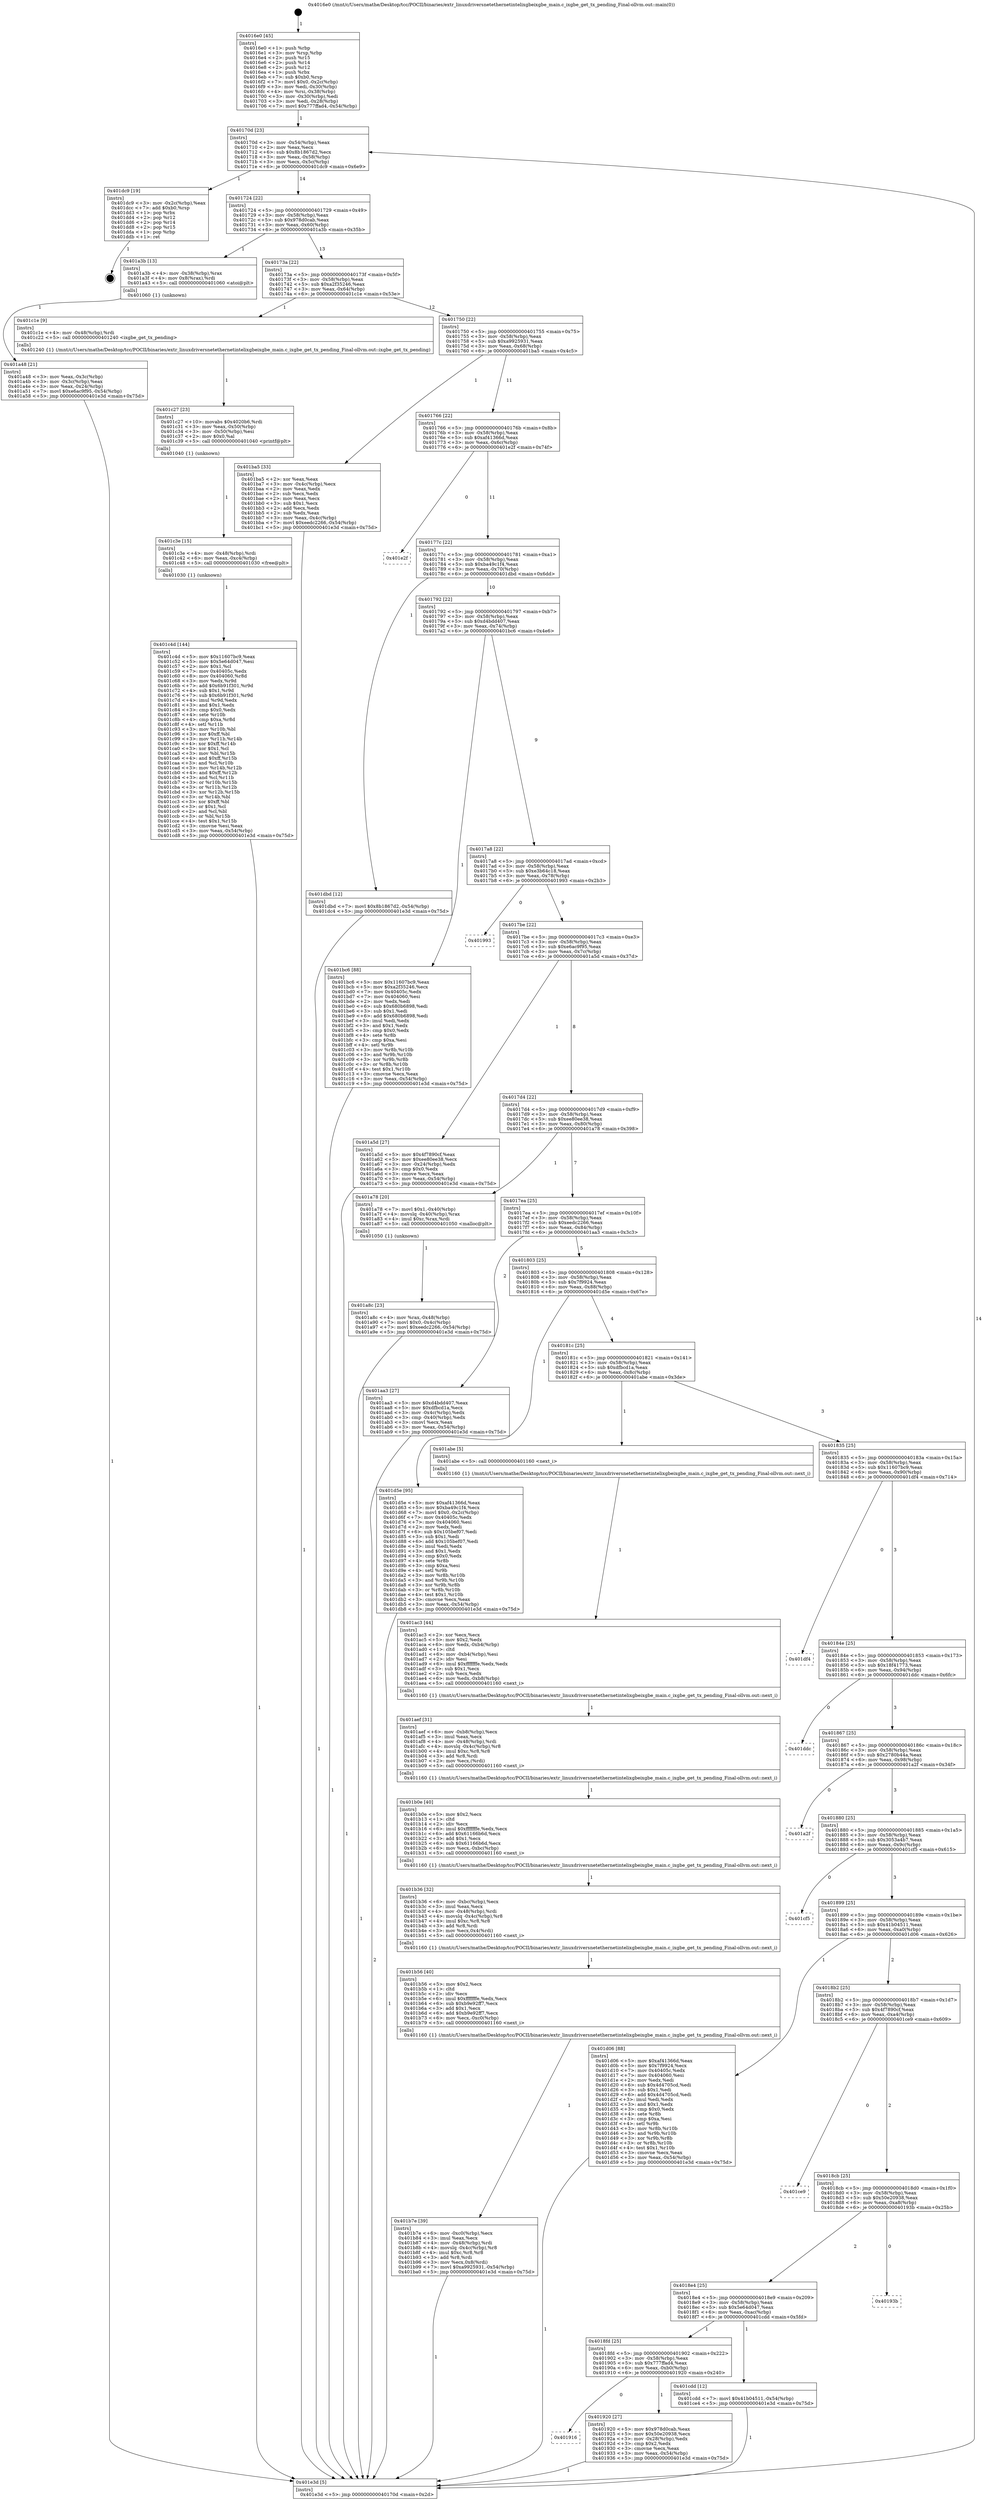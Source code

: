 digraph "0x4016e0" {
  label = "0x4016e0 (/mnt/c/Users/mathe/Desktop/tcc/POCII/binaries/extr_linuxdriversnetethernetintelixgbeixgbe_main.c_ixgbe_get_tx_pending_Final-ollvm.out::main(0))"
  labelloc = "t"
  node[shape=record]

  Entry [label="",width=0.3,height=0.3,shape=circle,fillcolor=black,style=filled]
  "0x40170d" [label="{
     0x40170d [23]\l
     | [instrs]\l
     &nbsp;&nbsp;0x40170d \<+3\>: mov -0x54(%rbp),%eax\l
     &nbsp;&nbsp;0x401710 \<+2\>: mov %eax,%ecx\l
     &nbsp;&nbsp;0x401712 \<+6\>: sub $0x8b1867d2,%ecx\l
     &nbsp;&nbsp;0x401718 \<+3\>: mov %eax,-0x58(%rbp)\l
     &nbsp;&nbsp;0x40171b \<+3\>: mov %ecx,-0x5c(%rbp)\l
     &nbsp;&nbsp;0x40171e \<+6\>: je 0000000000401dc9 \<main+0x6e9\>\l
  }"]
  "0x401dc9" [label="{
     0x401dc9 [19]\l
     | [instrs]\l
     &nbsp;&nbsp;0x401dc9 \<+3\>: mov -0x2c(%rbp),%eax\l
     &nbsp;&nbsp;0x401dcc \<+7\>: add $0xb0,%rsp\l
     &nbsp;&nbsp;0x401dd3 \<+1\>: pop %rbx\l
     &nbsp;&nbsp;0x401dd4 \<+2\>: pop %r12\l
     &nbsp;&nbsp;0x401dd6 \<+2\>: pop %r14\l
     &nbsp;&nbsp;0x401dd8 \<+2\>: pop %r15\l
     &nbsp;&nbsp;0x401dda \<+1\>: pop %rbp\l
     &nbsp;&nbsp;0x401ddb \<+1\>: ret\l
  }"]
  "0x401724" [label="{
     0x401724 [22]\l
     | [instrs]\l
     &nbsp;&nbsp;0x401724 \<+5\>: jmp 0000000000401729 \<main+0x49\>\l
     &nbsp;&nbsp;0x401729 \<+3\>: mov -0x58(%rbp),%eax\l
     &nbsp;&nbsp;0x40172c \<+5\>: sub $0x978d0cab,%eax\l
     &nbsp;&nbsp;0x401731 \<+3\>: mov %eax,-0x60(%rbp)\l
     &nbsp;&nbsp;0x401734 \<+6\>: je 0000000000401a3b \<main+0x35b\>\l
  }"]
  Exit [label="",width=0.3,height=0.3,shape=circle,fillcolor=black,style=filled,peripheries=2]
  "0x401a3b" [label="{
     0x401a3b [13]\l
     | [instrs]\l
     &nbsp;&nbsp;0x401a3b \<+4\>: mov -0x38(%rbp),%rax\l
     &nbsp;&nbsp;0x401a3f \<+4\>: mov 0x8(%rax),%rdi\l
     &nbsp;&nbsp;0x401a43 \<+5\>: call 0000000000401060 \<atoi@plt\>\l
     | [calls]\l
     &nbsp;&nbsp;0x401060 \{1\} (unknown)\l
  }"]
  "0x40173a" [label="{
     0x40173a [22]\l
     | [instrs]\l
     &nbsp;&nbsp;0x40173a \<+5\>: jmp 000000000040173f \<main+0x5f\>\l
     &nbsp;&nbsp;0x40173f \<+3\>: mov -0x58(%rbp),%eax\l
     &nbsp;&nbsp;0x401742 \<+5\>: sub $0xa2f35246,%eax\l
     &nbsp;&nbsp;0x401747 \<+3\>: mov %eax,-0x64(%rbp)\l
     &nbsp;&nbsp;0x40174a \<+6\>: je 0000000000401c1e \<main+0x53e\>\l
  }"]
  "0x401c4d" [label="{
     0x401c4d [144]\l
     | [instrs]\l
     &nbsp;&nbsp;0x401c4d \<+5\>: mov $0x11607bc9,%eax\l
     &nbsp;&nbsp;0x401c52 \<+5\>: mov $0x5e64d047,%esi\l
     &nbsp;&nbsp;0x401c57 \<+2\>: mov $0x1,%cl\l
     &nbsp;&nbsp;0x401c59 \<+7\>: mov 0x40405c,%edx\l
     &nbsp;&nbsp;0x401c60 \<+8\>: mov 0x404060,%r8d\l
     &nbsp;&nbsp;0x401c68 \<+3\>: mov %edx,%r9d\l
     &nbsp;&nbsp;0x401c6b \<+7\>: add $0x6b91f301,%r9d\l
     &nbsp;&nbsp;0x401c72 \<+4\>: sub $0x1,%r9d\l
     &nbsp;&nbsp;0x401c76 \<+7\>: sub $0x6b91f301,%r9d\l
     &nbsp;&nbsp;0x401c7d \<+4\>: imul %r9d,%edx\l
     &nbsp;&nbsp;0x401c81 \<+3\>: and $0x1,%edx\l
     &nbsp;&nbsp;0x401c84 \<+3\>: cmp $0x0,%edx\l
     &nbsp;&nbsp;0x401c87 \<+4\>: sete %r10b\l
     &nbsp;&nbsp;0x401c8b \<+4\>: cmp $0xa,%r8d\l
     &nbsp;&nbsp;0x401c8f \<+4\>: setl %r11b\l
     &nbsp;&nbsp;0x401c93 \<+3\>: mov %r10b,%bl\l
     &nbsp;&nbsp;0x401c96 \<+3\>: xor $0xff,%bl\l
     &nbsp;&nbsp;0x401c99 \<+3\>: mov %r11b,%r14b\l
     &nbsp;&nbsp;0x401c9c \<+4\>: xor $0xff,%r14b\l
     &nbsp;&nbsp;0x401ca0 \<+3\>: xor $0x1,%cl\l
     &nbsp;&nbsp;0x401ca3 \<+3\>: mov %bl,%r15b\l
     &nbsp;&nbsp;0x401ca6 \<+4\>: and $0xff,%r15b\l
     &nbsp;&nbsp;0x401caa \<+3\>: and %cl,%r10b\l
     &nbsp;&nbsp;0x401cad \<+3\>: mov %r14b,%r12b\l
     &nbsp;&nbsp;0x401cb0 \<+4\>: and $0xff,%r12b\l
     &nbsp;&nbsp;0x401cb4 \<+3\>: and %cl,%r11b\l
     &nbsp;&nbsp;0x401cb7 \<+3\>: or %r10b,%r15b\l
     &nbsp;&nbsp;0x401cba \<+3\>: or %r11b,%r12b\l
     &nbsp;&nbsp;0x401cbd \<+3\>: xor %r12b,%r15b\l
     &nbsp;&nbsp;0x401cc0 \<+3\>: or %r14b,%bl\l
     &nbsp;&nbsp;0x401cc3 \<+3\>: xor $0xff,%bl\l
     &nbsp;&nbsp;0x401cc6 \<+3\>: or $0x1,%cl\l
     &nbsp;&nbsp;0x401cc9 \<+2\>: and %cl,%bl\l
     &nbsp;&nbsp;0x401ccb \<+3\>: or %bl,%r15b\l
     &nbsp;&nbsp;0x401cce \<+4\>: test $0x1,%r15b\l
     &nbsp;&nbsp;0x401cd2 \<+3\>: cmovne %esi,%eax\l
     &nbsp;&nbsp;0x401cd5 \<+3\>: mov %eax,-0x54(%rbp)\l
     &nbsp;&nbsp;0x401cd8 \<+5\>: jmp 0000000000401e3d \<main+0x75d\>\l
  }"]
  "0x401c1e" [label="{
     0x401c1e [9]\l
     | [instrs]\l
     &nbsp;&nbsp;0x401c1e \<+4\>: mov -0x48(%rbp),%rdi\l
     &nbsp;&nbsp;0x401c22 \<+5\>: call 0000000000401240 \<ixgbe_get_tx_pending\>\l
     | [calls]\l
     &nbsp;&nbsp;0x401240 \{1\} (/mnt/c/Users/mathe/Desktop/tcc/POCII/binaries/extr_linuxdriversnetethernetintelixgbeixgbe_main.c_ixgbe_get_tx_pending_Final-ollvm.out::ixgbe_get_tx_pending)\l
  }"]
  "0x401750" [label="{
     0x401750 [22]\l
     | [instrs]\l
     &nbsp;&nbsp;0x401750 \<+5\>: jmp 0000000000401755 \<main+0x75\>\l
     &nbsp;&nbsp;0x401755 \<+3\>: mov -0x58(%rbp),%eax\l
     &nbsp;&nbsp;0x401758 \<+5\>: sub $0xa9925931,%eax\l
     &nbsp;&nbsp;0x40175d \<+3\>: mov %eax,-0x68(%rbp)\l
     &nbsp;&nbsp;0x401760 \<+6\>: je 0000000000401ba5 \<main+0x4c5\>\l
  }"]
  "0x401c3e" [label="{
     0x401c3e [15]\l
     | [instrs]\l
     &nbsp;&nbsp;0x401c3e \<+4\>: mov -0x48(%rbp),%rdi\l
     &nbsp;&nbsp;0x401c42 \<+6\>: mov %eax,-0xc4(%rbp)\l
     &nbsp;&nbsp;0x401c48 \<+5\>: call 0000000000401030 \<free@plt\>\l
     | [calls]\l
     &nbsp;&nbsp;0x401030 \{1\} (unknown)\l
  }"]
  "0x401ba5" [label="{
     0x401ba5 [33]\l
     | [instrs]\l
     &nbsp;&nbsp;0x401ba5 \<+2\>: xor %eax,%eax\l
     &nbsp;&nbsp;0x401ba7 \<+3\>: mov -0x4c(%rbp),%ecx\l
     &nbsp;&nbsp;0x401baa \<+2\>: mov %eax,%edx\l
     &nbsp;&nbsp;0x401bac \<+2\>: sub %ecx,%edx\l
     &nbsp;&nbsp;0x401bae \<+2\>: mov %eax,%ecx\l
     &nbsp;&nbsp;0x401bb0 \<+3\>: sub $0x1,%ecx\l
     &nbsp;&nbsp;0x401bb3 \<+2\>: add %ecx,%edx\l
     &nbsp;&nbsp;0x401bb5 \<+2\>: sub %edx,%eax\l
     &nbsp;&nbsp;0x401bb7 \<+3\>: mov %eax,-0x4c(%rbp)\l
     &nbsp;&nbsp;0x401bba \<+7\>: movl $0xeedc2266,-0x54(%rbp)\l
     &nbsp;&nbsp;0x401bc1 \<+5\>: jmp 0000000000401e3d \<main+0x75d\>\l
  }"]
  "0x401766" [label="{
     0x401766 [22]\l
     | [instrs]\l
     &nbsp;&nbsp;0x401766 \<+5\>: jmp 000000000040176b \<main+0x8b\>\l
     &nbsp;&nbsp;0x40176b \<+3\>: mov -0x58(%rbp),%eax\l
     &nbsp;&nbsp;0x40176e \<+5\>: sub $0xaf41366d,%eax\l
     &nbsp;&nbsp;0x401773 \<+3\>: mov %eax,-0x6c(%rbp)\l
     &nbsp;&nbsp;0x401776 \<+6\>: je 0000000000401e2f \<main+0x74f\>\l
  }"]
  "0x401c27" [label="{
     0x401c27 [23]\l
     | [instrs]\l
     &nbsp;&nbsp;0x401c27 \<+10\>: movabs $0x4020b6,%rdi\l
     &nbsp;&nbsp;0x401c31 \<+3\>: mov %eax,-0x50(%rbp)\l
     &nbsp;&nbsp;0x401c34 \<+3\>: mov -0x50(%rbp),%esi\l
     &nbsp;&nbsp;0x401c37 \<+2\>: mov $0x0,%al\l
     &nbsp;&nbsp;0x401c39 \<+5\>: call 0000000000401040 \<printf@plt\>\l
     | [calls]\l
     &nbsp;&nbsp;0x401040 \{1\} (unknown)\l
  }"]
  "0x401e2f" [label="{
     0x401e2f\l
  }", style=dashed]
  "0x40177c" [label="{
     0x40177c [22]\l
     | [instrs]\l
     &nbsp;&nbsp;0x40177c \<+5\>: jmp 0000000000401781 \<main+0xa1\>\l
     &nbsp;&nbsp;0x401781 \<+3\>: mov -0x58(%rbp),%eax\l
     &nbsp;&nbsp;0x401784 \<+5\>: sub $0xba49c1f4,%eax\l
     &nbsp;&nbsp;0x401789 \<+3\>: mov %eax,-0x70(%rbp)\l
     &nbsp;&nbsp;0x40178c \<+6\>: je 0000000000401dbd \<main+0x6dd\>\l
  }"]
  "0x401b7e" [label="{
     0x401b7e [39]\l
     | [instrs]\l
     &nbsp;&nbsp;0x401b7e \<+6\>: mov -0xc0(%rbp),%ecx\l
     &nbsp;&nbsp;0x401b84 \<+3\>: imul %eax,%ecx\l
     &nbsp;&nbsp;0x401b87 \<+4\>: mov -0x48(%rbp),%rdi\l
     &nbsp;&nbsp;0x401b8b \<+4\>: movslq -0x4c(%rbp),%r8\l
     &nbsp;&nbsp;0x401b8f \<+4\>: imul $0xc,%r8,%r8\l
     &nbsp;&nbsp;0x401b93 \<+3\>: add %r8,%rdi\l
     &nbsp;&nbsp;0x401b96 \<+3\>: mov %ecx,0x8(%rdi)\l
     &nbsp;&nbsp;0x401b99 \<+7\>: movl $0xa9925931,-0x54(%rbp)\l
     &nbsp;&nbsp;0x401ba0 \<+5\>: jmp 0000000000401e3d \<main+0x75d\>\l
  }"]
  "0x401dbd" [label="{
     0x401dbd [12]\l
     | [instrs]\l
     &nbsp;&nbsp;0x401dbd \<+7\>: movl $0x8b1867d2,-0x54(%rbp)\l
     &nbsp;&nbsp;0x401dc4 \<+5\>: jmp 0000000000401e3d \<main+0x75d\>\l
  }"]
  "0x401792" [label="{
     0x401792 [22]\l
     | [instrs]\l
     &nbsp;&nbsp;0x401792 \<+5\>: jmp 0000000000401797 \<main+0xb7\>\l
     &nbsp;&nbsp;0x401797 \<+3\>: mov -0x58(%rbp),%eax\l
     &nbsp;&nbsp;0x40179a \<+5\>: sub $0xd4bdd407,%eax\l
     &nbsp;&nbsp;0x40179f \<+3\>: mov %eax,-0x74(%rbp)\l
     &nbsp;&nbsp;0x4017a2 \<+6\>: je 0000000000401bc6 \<main+0x4e6\>\l
  }"]
  "0x401b56" [label="{
     0x401b56 [40]\l
     | [instrs]\l
     &nbsp;&nbsp;0x401b56 \<+5\>: mov $0x2,%ecx\l
     &nbsp;&nbsp;0x401b5b \<+1\>: cltd\l
     &nbsp;&nbsp;0x401b5c \<+2\>: idiv %ecx\l
     &nbsp;&nbsp;0x401b5e \<+6\>: imul $0xfffffffe,%edx,%ecx\l
     &nbsp;&nbsp;0x401b64 \<+6\>: sub $0xb9e92ff7,%ecx\l
     &nbsp;&nbsp;0x401b6a \<+3\>: add $0x1,%ecx\l
     &nbsp;&nbsp;0x401b6d \<+6\>: add $0xb9e92ff7,%ecx\l
     &nbsp;&nbsp;0x401b73 \<+6\>: mov %ecx,-0xc0(%rbp)\l
     &nbsp;&nbsp;0x401b79 \<+5\>: call 0000000000401160 \<next_i\>\l
     | [calls]\l
     &nbsp;&nbsp;0x401160 \{1\} (/mnt/c/Users/mathe/Desktop/tcc/POCII/binaries/extr_linuxdriversnetethernetintelixgbeixgbe_main.c_ixgbe_get_tx_pending_Final-ollvm.out::next_i)\l
  }"]
  "0x401bc6" [label="{
     0x401bc6 [88]\l
     | [instrs]\l
     &nbsp;&nbsp;0x401bc6 \<+5\>: mov $0x11607bc9,%eax\l
     &nbsp;&nbsp;0x401bcb \<+5\>: mov $0xa2f35246,%ecx\l
     &nbsp;&nbsp;0x401bd0 \<+7\>: mov 0x40405c,%edx\l
     &nbsp;&nbsp;0x401bd7 \<+7\>: mov 0x404060,%esi\l
     &nbsp;&nbsp;0x401bde \<+2\>: mov %edx,%edi\l
     &nbsp;&nbsp;0x401be0 \<+6\>: sub $0x680b6898,%edi\l
     &nbsp;&nbsp;0x401be6 \<+3\>: sub $0x1,%edi\l
     &nbsp;&nbsp;0x401be9 \<+6\>: add $0x680b6898,%edi\l
     &nbsp;&nbsp;0x401bef \<+3\>: imul %edi,%edx\l
     &nbsp;&nbsp;0x401bf2 \<+3\>: and $0x1,%edx\l
     &nbsp;&nbsp;0x401bf5 \<+3\>: cmp $0x0,%edx\l
     &nbsp;&nbsp;0x401bf8 \<+4\>: sete %r8b\l
     &nbsp;&nbsp;0x401bfc \<+3\>: cmp $0xa,%esi\l
     &nbsp;&nbsp;0x401bff \<+4\>: setl %r9b\l
     &nbsp;&nbsp;0x401c03 \<+3\>: mov %r8b,%r10b\l
     &nbsp;&nbsp;0x401c06 \<+3\>: and %r9b,%r10b\l
     &nbsp;&nbsp;0x401c09 \<+3\>: xor %r9b,%r8b\l
     &nbsp;&nbsp;0x401c0c \<+3\>: or %r8b,%r10b\l
     &nbsp;&nbsp;0x401c0f \<+4\>: test $0x1,%r10b\l
     &nbsp;&nbsp;0x401c13 \<+3\>: cmovne %ecx,%eax\l
     &nbsp;&nbsp;0x401c16 \<+3\>: mov %eax,-0x54(%rbp)\l
     &nbsp;&nbsp;0x401c19 \<+5\>: jmp 0000000000401e3d \<main+0x75d\>\l
  }"]
  "0x4017a8" [label="{
     0x4017a8 [22]\l
     | [instrs]\l
     &nbsp;&nbsp;0x4017a8 \<+5\>: jmp 00000000004017ad \<main+0xcd\>\l
     &nbsp;&nbsp;0x4017ad \<+3\>: mov -0x58(%rbp),%eax\l
     &nbsp;&nbsp;0x4017b0 \<+5\>: sub $0xe3b64c18,%eax\l
     &nbsp;&nbsp;0x4017b5 \<+3\>: mov %eax,-0x78(%rbp)\l
     &nbsp;&nbsp;0x4017b8 \<+6\>: je 0000000000401993 \<main+0x2b3\>\l
  }"]
  "0x401b36" [label="{
     0x401b36 [32]\l
     | [instrs]\l
     &nbsp;&nbsp;0x401b36 \<+6\>: mov -0xbc(%rbp),%ecx\l
     &nbsp;&nbsp;0x401b3c \<+3\>: imul %eax,%ecx\l
     &nbsp;&nbsp;0x401b3f \<+4\>: mov -0x48(%rbp),%rdi\l
     &nbsp;&nbsp;0x401b43 \<+4\>: movslq -0x4c(%rbp),%r8\l
     &nbsp;&nbsp;0x401b47 \<+4\>: imul $0xc,%r8,%r8\l
     &nbsp;&nbsp;0x401b4b \<+3\>: add %r8,%rdi\l
     &nbsp;&nbsp;0x401b4e \<+3\>: mov %ecx,0x4(%rdi)\l
     &nbsp;&nbsp;0x401b51 \<+5\>: call 0000000000401160 \<next_i\>\l
     | [calls]\l
     &nbsp;&nbsp;0x401160 \{1\} (/mnt/c/Users/mathe/Desktop/tcc/POCII/binaries/extr_linuxdriversnetethernetintelixgbeixgbe_main.c_ixgbe_get_tx_pending_Final-ollvm.out::next_i)\l
  }"]
  "0x401993" [label="{
     0x401993\l
  }", style=dashed]
  "0x4017be" [label="{
     0x4017be [22]\l
     | [instrs]\l
     &nbsp;&nbsp;0x4017be \<+5\>: jmp 00000000004017c3 \<main+0xe3\>\l
     &nbsp;&nbsp;0x4017c3 \<+3\>: mov -0x58(%rbp),%eax\l
     &nbsp;&nbsp;0x4017c6 \<+5\>: sub $0xe6ac9f95,%eax\l
     &nbsp;&nbsp;0x4017cb \<+3\>: mov %eax,-0x7c(%rbp)\l
     &nbsp;&nbsp;0x4017ce \<+6\>: je 0000000000401a5d \<main+0x37d\>\l
  }"]
  "0x401b0e" [label="{
     0x401b0e [40]\l
     | [instrs]\l
     &nbsp;&nbsp;0x401b0e \<+5\>: mov $0x2,%ecx\l
     &nbsp;&nbsp;0x401b13 \<+1\>: cltd\l
     &nbsp;&nbsp;0x401b14 \<+2\>: idiv %ecx\l
     &nbsp;&nbsp;0x401b16 \<+6\>: imul $0xfffffffe,%edx,%ecx\l
     &nbsp;&nbsp;0x401b1c \<+6\>: add $0x61166b6d,%ecx\l
     &nbsp;&nbsp;0x401b22 \<+3\>: add $0x1,%ecx\l
     &nbsp;&nbsp;0x401b25 \<+6\>: sub $0x61166b6d,%ecx\l
     &nbsp;&nbsp;0x401b2b \<+6\>: mov %ecx,-0xbc(%rbp)\l
     &nbsp;&nbsp;0x401b31 \<+5\>: call 0000000000401160 \<next_i\>\l
     | [calls]\l
     &nbsp;&nbsp;0x401160 \{1\} (/mnt/c/Users/mathe/Desktop/tcc/POCII/binaries/extr_linuxdriversnetethernetintelixgbeixgbe_main.c_ixgbe_get_tx_pending_Final-ollvm.out::next_i)\l
  }"]
  "0x401a5d" [label="{
     0x401a5d [27]\l
     | [instrs]\l
     &nbsp;&nbsp;0x401a5d \<+5\>: mov $0x4f7890cf,%eax\l
     &nbsp;&nbsp;0x401a62 \<+5\>: mov $0xee80ee38,%ecx\l
     &nbsp;&nbsp;0x401a67 \<+3\>: mov -0x24(%rbp),%edx\l
     &nbsp;&nbsp;0x401a6a \<+3\>: cmp $0x0,%edx\l
     &nbsp;&nbsp;0x401a6d \<+3\>: cmove %ecx,%eax\l
     &nbsp;&nbsp;0x401a70 \<+3\>: mov %eax,-0x54(%rbp)\l
     &nbsp;&nbsp;0x401a73 \<+5\>: jmp 0000000000401e3d \<main+0x75d\>\l
  }"]
  "0x4017d4" [label="{
     0x4017d4 [22]\l
     | [instrs]\l
     &nbsp;&nbsp;0x4017d4 \<+5\>: jmp 00000000004017d9 \<main+0xf9\>\l
     &nbsp;&nbsp;0x4017d9 \<+3\>: mov -0x58(%rbp),%eax\l
     &nbsp;&nbsp;0x4017dc \<+5\>: sub $0xee80ee38,%eax\l
     &nbsp;&nbsp;0x4017e1 \<+3\>: mov %eax,-0x80(%rbp)\l
     &nbsp;&nbsp;0x4017e4 \<+6\>: je 0000000000401a78 \<main+0x398\>\l
  }"]
  "0x401aef" [label="{
     0x401aef [31]\l
     | [instrs]\l
     &nbsp;&nbsp;0x401aef \<+6\>: mov -0xb8(%rbp),%ecx\l
     &nbsp;&nbsp;0x401af5 \<+3\>: imul %eax,%ecx\l
     &nbsp;&nbsp;0x401af8 \<+4\>: mov -0x48(%rbp),%rdi\l
     &nbsp;&nbsp;0x401afc \<+4\>: movslq -0x4c(%rbp),%r8\l
     &nbsp;&nbsp;0x401b00 \<+4\>: imul $0xc,%r8,%r8\l
     &nbsp;&nbsp;0x401b04 \<+3\>: add %r8,%rdi\l
     &nbsp;&nbsp;0x401b07 \<+2\>: mov %ecx,(%rdi)\l
     &nbsp;&nbsp;0x401b09 \<+5\>: call 0000000000401160 \<next_i\>\l
     | [calls]\l
     &nbsp;&nbsp;0x401160 \{1\} (/mnt/c/Users/mathe/Desktop/tcc/POCII/binaries/extr_linuxdriversnetethernetintelixgbeixgbe_main.c_ixgbe_get_tx_pending_Final-ollvm.out::next_i)\l
  }"]
  "0x401a78" [label="{
     0x401a78 [20]\l
     | [instrs]\l
     &nbsp;&nbsp;0x401a78 \<+7\>: movl $0x1,-0x40(%rbp)\l
     &nbsp;&nbsp;0x401a7f \<+4\>: movslq -0x40(%rbp),%rax\l
     &nbsp;&nbsp;0x401a83 \<+4\>: imul $0xc,%rax,%rdi\l
     &nbsp;&nbsp;0x401a87 \<+5\>: call 0000000000401050 \<malloc@plt\>\l
     | [calls]\l
     &nbsp;&nbsp;0x401050 \{1\} (unknown)\l
  }"]
  "0x4017ea" [label="{
     0x4017ea [25]\l
     | [instrs]\l
     &nbsp;&nbsp;0x4017ea \<+5\>: jmp 00000000004017ef \<main+0x10f\>\l
     &nbsp;&nbsp;0x4017ef \<+3\>: mov -0x58(%rbp),%eax\l
     &nbsp;&nbsp;0x4017f2 \<+5\>: sub $0xeedc2266,%eax\l
     &nbsp;&nbsp;0x4017f7 \<+6\>: mov %eax,-0x84(%rbp)\l
     &nbsp;&nbsp;0x4017fd \<+6\>: je 0000000000401aa3 \<main+0x3c3\>\l
  }"]
  "0x401ac3" [label="{
     0x401ac3 [44]\l
     | [instrs]\l
     &nbsp;&nbsp;0x401ac3 \<+2\>: xor %ecx,%ecx\l
     &nbsp;&nbsp;0x401ac5 \<+5\>: mov $0x2,%edx\l
     &nbsp;&nbsp;0x401aca \<+6\>: mov %edx,-0xb4(%rbp)\l
     &nbsp;&nbsp;0x401ad0 \<+1\>: cltd\l
     &nbsp;&nbsp;0x401ad1 \<+6\>: mov -0xb4(%rbp),%esi\l
     &nbsp;&nbsp;0x401ad7 \<+2\>: idiv %esi\l
     &nbsp;&nbsp;0x401ad9 \<+6\>: imul $0xfffffffe,%edx,%edx\l
     &nbsp;&nbsp;0x401adf \<+3\>: sub $0x1,%ecx\l
     &nbsp;&nbsp;0x401ae2 \<+2\>: sub %ecx,%edx\l
     &nbsp;&nbsp;0x401ae4 \<+6\>: mov %edx,-0xb8(%rbp)\l
     &nbsp;&nbsp;0x401aea \<+5\>: call 0000000000401160 \<next_i\>\l
     | [calls]\l
     &nbsp;&nbsp;0x401160 \{1\} (/mnt/c/Users/mathe/Desktop/tcc/POCII/binaries/extr_linuxdriversnetethernetintelixgbeixgbe_main.c_ixgbe_get_tx_pending_Final-ollvm.out::next_i)\l
  }"]
  "0x401aa3" [label="{
     0x401aa3 [27]\l
     | [instrs]\l
     &nbsp;&nbsp;0x401aa3 \<+5\>: mov $0xd4bdd407,%eax\l
     &nbsp;&nbsp;0x401aa8 \<+5\>: mov $0xdfbcd1a,%ecx\l
     &nbsp;&nbsp;0x401aad \<+3\>: mov -0x4c(%rbp),%edx\l
     &nbsp;&nbsp;0x401ab0 \<+3\>: cmp -0x40(%rbp),%edx\l
     &nbsp;&nbsp;0x401ab3 \<+3\>: cmovl %ecx,%eax\l
     &nbsp;&nbsp;0x401ab6 \<+3\>: mov %eax,-0x54(%rbp)\l
     &nbsp;&nbsp;0x401ab9 \<+5\>: jmp 0000000000401e3d \<main+0x75d\>\l
  }"]
  "0x401803" [label="{
     0x401803 [25]\l
     | [instrs]\l
     &nbsp;&nbsp;0x401803 \<+5\>: jmp 0000000000401808 \<main+0x128\>\l
     &nbsp;&nbsp;0x401808 \<+3\>: mov -0x58(%rbp),%eax\l
     &nbsp;&nbsp;0x40180b \<+5\>: sub $0x7f9924,%eax\l
     &nbsp;&nbsp;0x401810 \<+6\>: mov %eax,-0x88(%rbp)\l
     &nbsp;&nbsp;0x401816 \<+6\>: je 0000000000401d5e \<main+0x67e\>\l
  }"]
  "0x401a8c" [label="{
     0x401a8c [23]\l
     | [instrs]\l
     &nbsp;&nbsp;0x401a8c \<+4\>: mov %rax,-0x48(%rbp)\l
     &nbsp;&nbsp;0x401a90 \<+7\>: movl $0x0,-0x4c(%rbp)\l
     &nbsp;&nbsp;0x401a97 \<+7\>: movl $0xeedc2266,-0x54(%rbp)\l
     &nbsp;&nbsp;0x401a9e \<+5\>: jmp 0000000000401e3d \<main+0x75d\>\l
  }"]
  "0x401d5e" [label="{
     0x401d5e [95]\l
     | [instrs]\l
     &nbsp;&nbsp;0x401d5e \<+5\>: mov $0xaf41366d,%eax\l
     &nbsp;&nbsp;0x401d63 \<+5\>: mov $0xba49c1f4,%ecx\l
     &nbsp;&nbsp;0x401d68 \<+7\>: movl $0x0,-0x2c(%rbp)\l
     &nbsp;&nbsp;0x401d6f \<+7\>: mov 0x40405c,%edx\l
     &nbsp;&nbsp;0x401d76 \<+7\>: mov 0x404060,%esi\l
     &nbsp;&nbsp;0x401d7d \<+2\>: mov %edx,%edi\l
     &nbsp;&nbsp;0x401d7f \<+6\>: sub $0x105bef07,%edi\l
     &nbsp;&nbsp;0x401d85 \<+3\>: sub $0x1,%edi\l
     &nbsp;&nbsp;0x401d88 \<+6\>: add $0x105bef07,%edi\l
     &nbsp;&nbsp;0x401d8e \<+3\>: imul %edi,%edx\l
     &nbsp;&nbsp;0x401d91 \<+3\>: and $0x1,%edx\l
     &nbsp;&nbsp;0x401d94 \<+3\>: cmp $0x0,%edx\l
     &nbsp;&nbsp;0x401d97 \<+4\>: sete %r8b\l
     &nbsp;&nbsp;0x401d9b \<+3\>: cmp $0xa,%esi\l
     &nbsp;&nbsp;0x401d9e \<+4\>: setl %r9b\l
     &nbsp;&nbsp;0x401da2 \<+3\>: mov %r8b,%r10b\l
     &nbsp;&nbsp;0x401da5 \<+3\>: and %r9b,%r10b\l
     &nbsp;&nbsp;0x401da8 \<+3\>: xor %r9b,%r8b\l
     &nbsp;&nbsp;0x401dab \<+3\>: or %r8b,%r10b\l
     &nbsp;&nbsp;0x401dae \<+4\>: test $0x1,%r10b\l
     &nbsp;&nbsp;0x401db2 \<+3\>: cmovne %ecx,%eax\l
     &nbsp;&nbsp;0x401db5 \<+3\>: mov %eax,-0x54(%rbp)\l
     &nbsp;&nbsp;0x401db8 \<+5\>: jmp 0000000000401e3d \<main+0x75d\>\l
  }"]
  "0x40181c" [label="{
     0x40181c [25]\l
     | [instrs]\l
     &nbsp;&nbsp;0x40181c \<+5\>: jmp 0000000000401821 \<main+0x141\>\l
     &nbsp;&nbsp;0x401821 \<+3\>: mov -0x58(%rbp),%eax\l
     &nbsp;&nbsp;0x401824 \<+5\>: sub $0xdfbcd1a,%eax\l
     &nbsp;&nbsp;0x401829 \<+6\>: mov %eax,-0x8c(%rbp)\l
     &nbsp;&nbsp;0x40182f \<+6\>: je 0000000000401abe \<main+0x3de\>\l
  }"]
  "0x401a48" [label="{
     0x401a48 [21]\l
     | [instrs]\l
     &nbsp;&nbsp;0x401a48 \<+3\>: mov %eax,-0x3c(%rbp)\l
     &nbsp;&nbsp;0x401a4b \<+3\>: mov -0x3c(%rbp),%eax\l
     &nbsp;&nbsp;0x401a4e \<+3\>: mov %eax,-0x24(%rbp)\l
     &nbsp;&nbsp;0x401a51 \<+7\>: movl $0xe6ac9f95,-0x54(%rbp)\l
     &nbsp;&nbsp;0x401a58 \<+5\>: jmp 0000000000401e3d \<main+0x75d\>\l
  }"]
  "0x401abe" [label="{
     0x401abe [5]\l
     | [instrs]\l
     &nbsp;&nbsp;0x401abe \<+5\>: call 0000000000401160 \<next_i\>\l
     | [calls]\l
     &nbsp;&nbsp;0x401160 \{1\} (/mnt/c/Users/mathe/Desktop/tcc/POCII/binaries/extr_linuxdriversnetethernetintelixgbeixgbe_main.c_ixgbe_get_tx_pending_Final-ollvm.out::next_i)\l
  }"]
  "0x401835" [label="{
     0x401835 [25]\l
     | [instrs]\l
     &nbsp;&nbsp;0x401835 \<+5\>: jmp 000000000040183a \<main+0x15a\>\l
     &nbsp;&nbsp;0x40183a \<+3\>: mov -0x58(%rbp),%eax\l
     &nbsp;&nbsp;0x40183d \<+5\>: sub $0x11607bc9,%eax\l
     &nbsp;&nbsp;0x401842 \<+6\>: mov %eax,-0x90(%rbp)\l
     &nbsp;&nbsp;0x401848 \<+6\>: je 0000000000401df4 \<main+0x714\>\l
  }"]
  "0x4016e0" [label="{
     0x4016e0 [45]\l
     | [instrs]\l
     &nbsp;&nbsp;0x4016e0 \<+1\>: push %rbp\l
     &nbsp;&nbsp;0x4016e1 \<+3\>: mov %rsp,%rbp\l
     &nbsp;&nbsp;0x4016e4 \<+2\>: push %r15\l
     &nbsp;&nbsp;0x4016e6 \<+2\>: push %r14\l
     &nbsp;&nbsp;0x4016e8 \<+2\>: push %r12\l
     &nbsp;&nbsp;0x4016ea \<+1\>: push %rbx\l
     &nbsp;&nbsp;0x4016eb \<+7\>: sub $0xb0,%rsp\l
     &nbsp;&nbsp;0x4016f2 \<+7\>: movl $0x0,-0x2c(%rbp)\l
     &nbsp;&nbsp;0x4016f9 \<+3\>: mov %edi,-0x30(%rbp)\l
     &nbsp;&nbsp;0x4016fc \<+4\>: mov %rsi,-0x38(%rbp)\l
     &nbsp;&nbsp;0x401700 \<+3\>: mov -0x30(%rbp),%edi\l
     &nbsp;&nbsp;0x401703 \<+3\>: mov %edi,-0x28(%rbp)\l
     &nbsp;&nbsp;0x401706 \<+7\>: movl $0x777ffad4,-0x54(%rbp)\l
  }"]
  "0x401df4" [label="{
     0x401df4\l
  }", style=dashed]
  "0x40184e" [label="{
     0x40184e [25]\l
     | [instrs]\l
     &nbsp;&nbsp;0x40184e \<+5\>: jmp 0000000000401853 \<main+0x173\>\l
     &nbsp;&nbsp;0x401853 \<+3\>: mov -0x58(%rbp),%eax\l
     &nbsp;&nbsp;0x401856 \<+5\>: sub $0x18f41773,%eax\l
     &nbsp;&nbsp;0x40185b \<+6\>: mov %eax,-0x94(%rbp)\l
     &nbsp;&nbsp;0x401861 \<+6\>: je 0000000000401ddc \<main+0x6fc\>\l
  }"]
  "0x401e3d" [label="{
     0x401e3d [5]\l
     | [instrs]\l
     &nbsp;&nbsp;0x401e3d \<+5\>: jmp 000000000040170d \<main+0x2d\>\l
  }"]
  "0x401ddc" [label="{
     0x401ddc\l
  }", style=dashed]
  "0x401867" [label="{
     0x401867 [25]\l
     | [instrs]\l
     &nbsp;&nbsp;0x401867 \<+5\>: jmp 000000000040186c \<main+0x18c\>\l
     &nbsp;&nbsp;0x40186c \<+3\>: mov -0x58(%rbp),%eax\l
     &nbsp;&nbsp;0x40186f \<+5\>: sub $0x2780b44a,%eax\l
     &nbsp;&nbsp;0x401874 \<+6\>: mov %eax,-0x98(%rbp)\l
     &nbsp;&nbsp;0x40187a \<+6\>: je 0000000000401a2f \<main+0x34f\>\l
  }"]
  "0x401916" [label="{
     0x401916\l
  }", style=dashed]
  "0x401a2f" [label="{
     0x401a2f\l
  }", style=dashed]
  "0x401880" [label="{
     0x401880 [25]\l
     | [instrs]\l
     &nbsp;&nbsp;0x401880 \<+5\>: jmp 0000000000401885 \<main+0x1a5\>\l
     &nbsp;&nbsp;0x401885 \<+3\>: mov -0x58(%rbp),%eax\l
     &nbsp;&nbsp;0x401888 \<+5\>: sub $0x3053a4b7,%eax\l
     &nbsp;&nbsp;0x40188d \<+6\>: mov %eax,-0x9c(%rbp)\l
     &nbsp;&nbsp;0x401893 \<+6\>: je 0000000000401cf5 \<main+0x615\>\l
  }"]
  "0x401920" [label="{
     0x401920 [27]\l
     | [instrs]\l
     &nbsp;&nbsp;0x401920 \<+5\>: mov $0x978d0cab,%eax\l
     &nbsp;&nbsp;0x401925 \<+5\>: mov $0x50e20938,%ecx\l
     &nbsp;&nbsp;0x40192a \<+3\>: mov -0x28(%rbp),%edx\l
     &nbsp;&nbsp;0x40192d \<+3\>: cmp $0x2,%edx\l
     &nbsp;&nbsp;0x401930 \<+3\>: cmovne %ecx,%eax\l
     &nbsp;&nbsp;0x401933 \<+3\>: mov %eax,-0x54(%rbp)\l
     &nbsp;&nbsp;0x401936 \<+5\>: jmp 0000000000401e3d \<main+0x75d\>\l
  }"]
  "0x401cf5" [label="{
     0x401cf5\l
  }", style=dashed]
  "0x401899" [label="{
     0x401899 [25]\l
     | [instrs]\l
     &nbsp;&nbsp;0x401899 \<+5\>: jmp 000000000040189e \<main+0x1be\>\l
     &nbsp;&nbsp;0x40189e \<+3\>: mov -0x58(%rbp),%eax\l
     &nbsp;&nbsp;0x4018a1 \<+5\>: sub $0x41b04511,%eax\l
     &nbsp;&nbsp;0x4018a6 \<+6\>: mov %eax,-0xa0(%rbp)\l
     &nbsp;&nbsp;0x4018ac \<+6\>: je 0000000000401d06 \<main+0x626\>\l
  }"]
  "0x4018fd" [label="{
     0x4018fd [25]\l
     | [instrs]\l
     &nbsp;&nbsp;0x4018fd \<+5\>: jmp 0000000000401902 \<main+0x222\>\l
     &nbsp;&nbsp;0x401902 \<+3\>: mov -0x58(%rbp),%eax\l
     &nbsp;&nbsp;0x401905 \<+5\>: sub $0x777ffad4,%eax\l
     &nbsp;&nbsp;0x40190a \<+6\>: mov %eax,-0xb0(%rbp)\l
     &nbsp;&nbsp;0x401910 \<+6\>: je 0000000000401920 \<main+0x240\>\l
  }"]
  "0x401d06" [label="{
     0x401d06 [88]\l
     | [instrs]\l
     &nbsp;&nbsp;0x401d06 \<+5\>: mov $0xaf41366d,%eax\l
     &nbsp;&nbsp;0x401d0b \<+5\>: mov $0x7f9924,%ecx\l
     &nbsp;&nbsp;0x401d10 \<+7\>: mov 0x40405c,%edx\l
     &nbsp;&nbsp;0x401d17 \<+7\>: mov 0x404060,%esi\l
     &nbsp;&nbsp;0x401d1e \<+2\>: mov %edx,%edi\l
     &nbsp;&nbsp;0x401d20 \<+6\>: sub $0x4d4705cd,%edi\l
     &nbsp;&nbsp;0x401d26 \<+3\>: sub $0x1,%edi\l
     &nbsp;&nbsp;0x401d29 \<+6\>: add $0x4d4705cd,%edi\l
     &nbsp;&nbsp;0x401d2f \<+3\>: imul %edi,%edx\l
     &nbsp;&nbsp;0x401d32 \<+3\>: and $0x1,%edx\l
     &nbsp;&nbsp;0x401d35 \<+3\>: cmp $0x0,%edx\l
     &nbsp;&nbsp;0x401d38 \<+4\>: sete %r8b\l
     &nbsp;&nbsp;0x401d3c \<+3\>: cmp $0xa,%esi\l
     &nbsp;&nbsp;0x401d3f \<+4\>: setl %r9b\l
     &nbsp;&nbsp;0x401d43 \<+3\>: mov %r8b,%r10b\l
     &nbsp;&nbsp;0x401d46 \<+3\>: and %r9b,%r10b\l
     &nbsp;&nbsp;0x401d49 \<+3\>: xor %r9b,%r8b\l
     &nbsp;&nbsp;0x401d4c \<+3\>: or %r8b,%r10b\l
     &nbsp;&nbsp;0x401d4f \<+4\>: test $0x1,%r10b\l
     &nbsp;&nbsp;0x401d53 \<+3\>: cmovne %ecx,%eax\l
     &nbsp;&nbsp;0x401d56 \<+3\>: mov %eax,-0x54(%rbp)\l
     &nbsp;&nbsp;0x401d59 \<+5\>: jmp 0000000000401e3d \<main+0x75d\>\l
  }"]
  "0x4018b2" [label="{
     0x4018b2 [25]\l
     | [instrs]\l
     &nbsp;&nbsp;0x4018b2 \<+5\>: jmp 00000000004018b7 \<main+0x1d7\>\l
     &nbsp;&nbsp;0x4018b7 \<+3\>: mov -0x58(%rbp),%eax\l
     &nbsp;&nbsp;0x4018ba \<+5\>: sub $0x4f7890cf,%eax\l
     &nbsp;&nbsp;0x4018bf \<+6\>: mov %eax,-0xa4(%rbp)\l
     &nbsp;&nbsp;0x4018c5 \<+6\>: je 0000000000401ce9 \<main+0x609\>\l
  }"]
  "0x401cdd" [label="{
     0x401cdd [12]\l
     | [instrs]\l
     &nbsp;&nbsp;0x401cdd \<+7\>: movl $0x41b04511,-0x54(%rbp)\l
     &nbsp;&nbsp;0x401ce4 \<+5\>: jmp 0000000000401e3d \<main+0x75d\>\l
  }"]
  "0x401ce9" [label="{
     0x401ce9\l
  }", style=dashed]
  "0x4018cb" [label="{
     0x4018cb [25]\l
     | [instrs]\l
     &nbsp;&nbsp;0x4018cb \<+5\>: jmp 00000000004018d0 \<main+0x1f0\>\l
     &nbsp;&nbsp;0x4018d0 \<+3\>: mov -0x58(%rbp),%eax\l
     &nbsp;&nbsp;0x4018d3 \<+5\>: sub $0x50e20938,%eax\l
     &nbsp;&nbsp;0x4018d8 \<+6\>: mov %eax,-0xa8(%rbp)\l
     &nbsp;&nbsp;0x4018de \<+6\>: je 000000000040193b \<main+0x25b\>\l
  }"]
  "0x4018e4" [label="{
     0x4018e4 [25]\l
     | [instrs]\l
     &nbsp;&nbsp;0x4018e4 \<+5\>: jmp 00000000004018e9 \<main+0x209\>\l
     &nbsp;&nbsp;0x4018e9 \<+3\>: mov -0x58(%rbp),%eax\l
     &nbsp;&nbsp;0x4018ec \<+5\>: sub $0x5e64d047,%eax\l
     &nbsp;&nbsp;0x4018f1 \<+6\>: mov %eax,-0xac(%rbp)\l
     &nbsp;&nbsp;0x4018f7 \<+6\>: je 0000000000401cdd \<main+0x5fd\>\l
  }"]
  "0x40193b" [label="{
     0x40193b\l
  }", style=dashed]
  Entry -> "0x4016e0" [label=" 1"]
  "0x40170d" -> "0x401dc9" [label=" 1"]
  "0x40170d" -> "0x401724" [label=" 14"]
  "0x401dc9" -> Exit [label=" 1"]
  "0x401724" -> "0x401a3b" [label=" 1"]
  "0x401724" -> "0x40173a" [label=" 13"]
  "0x401dbd" -> "0x401e3d" [label=" 1"]
  "0x40173a" -> "0x401c1e" [label=" 1"]
  "0x40173a" -> "0x401750" [label=" 12"]
  "0x401d5e" -> "0x401e3d" [label=" 1"]
  "0x401750" -> "0x401ba5" [label=" 1"]
  "0x401750" -> "0x401766" [label=" 11"]
  "0x401d06" -> "0x401e3d" [label=" 1"]
  "0x401766" -> "0x401e2f" [label=" 0"]
  "0x401766" -> "0x40177c" [label=" 11"]
  "0x401cdd" -> "0x401e3d" [label=" 1"]
  "0x40177c" -> "0x401dbd" [label=" 1"]
  "0x40177c" -> "0x401792" [label=" 10"]
  "0x401c4d" -> "0x401e3d" [label=" 1"]
  "0x401792" -> "0x401bc6" [label=" 1"]
  "0x401792" -> "0x4017a8" [label=" 9"]
  "0x401c3e" -> "0x401c4d" [label=" 1"]
  "0x4017a8" -> "0x401993" [label=" 0"]
  "0x4017a8" -> "0x4017be" [label=" 9"]
  "0x401c27" -> "0x401c3e" [label=" 1"]
  "0x4017be" -> "0x401a5d" [label=" 1"]
  "0x4017be" -> "0x4017d4" [label=" 8"]
  "0x401c1e" -> "0x401c27" [label=" 1"]
  "0x4017d4" -> "0x401a78" [label=" 1"]
  "0x4017d4" -> "0x4017ea" [label=" 7"]
  "0x401bc6" -> "0x401e3d" [label=" 1"]
  "0x4017ea" -> "0x401aa3" [label=" 2"]
  "0x4017ea" -> "0x401803" [label=" 5"]
  "0x401ba5" -> "0x401e3d" [label=" 1"]
  "0x401803" -> "0x401d5e" [label=" 1"]
  "0x401803" -> "0x40181c" [label=" 4"]
  "0x401b7e" -> "0x401e3d" [label=" 1"]
  "0x40181c" -> "0x401abe" [label=" 1"]
  "0x40181c" -> "0x401835" [label=" 3"]
  "0x401b56" -> "0x401b7e" [label=" 1"]
  "0x401835" -> "0x401df4" [label=" 0"]
  "0x401835" -> "0x40184e" [label=" 3"]
  "0x401b36" -> "0x401b56" [label=" 1"]
  "0x40184e" -> "0x401ddc" [label=" 0"]
  "0x40184e" -> "0x401867" [label=" 3"]
  "0x401b0e" -> "0x401b36" [label=" 1"]
  "0x401867" -> "0x401a2f" [label=" 0"]
  "0x401867" -> "0x401880" [label=" 3"]
  "0x401aef" -> "0x401b0e" [label=" 1"]
  "0x401880" -> "0x401cf5" [label=" 0"]
  "0x401880" -> "0x401899" [label=" 3"]
  "0x401ac3" -> "0x401aef" [label=" 1"]
  "0x401899" -> "0x401d06" [label=" 1"]
  "0x401899" -> "0x4018b2" [label=" 2"]
  "0x401aa3" -> "0x401e3d" [label=" 2"]
  "0x4018b2" -> "0x401ce9" [label=" 0"]
  "0x4018b2" -> "0x4018cb" [label=" 2"]
  "0x401a8c" -> "0x401e3d" [label=" 1"]
  "0x4018cb" -> "0x40193b" [label=" 0"]
  "0x4018cb" -> "0x4018e4" [label=" 2"]
  "0x401a78" -> "0x401a8c" [label=" 1"]
  "0x4018e4" -> "0x401cdd" [label=" 1"]
  "0x4018e4" -> "0x4018fd" [label=" 1"]
  "0x401abe" -> "0x401ac3" [label=" 1"]
  "0x4018fd" -> "0x401920" [label=" 1"]
  "0x4018fd" -> "0x401916" [label=" 0"]
  "0x401920" -> "0x401e3d" [label=" 1"]
  "0x4016e0" -> "0x40170d" [label=" 1"]
  "0x401e3d" -> "0x40170d" [label=" 14"]
  "0x401a3b" -> "0x401a48" [label=" 1"]
  "0x401a48" -> "0x401e3d" [label=" 1"]
  "0x401a5d" -> "0x401e3d" [label=" 1"]
}
